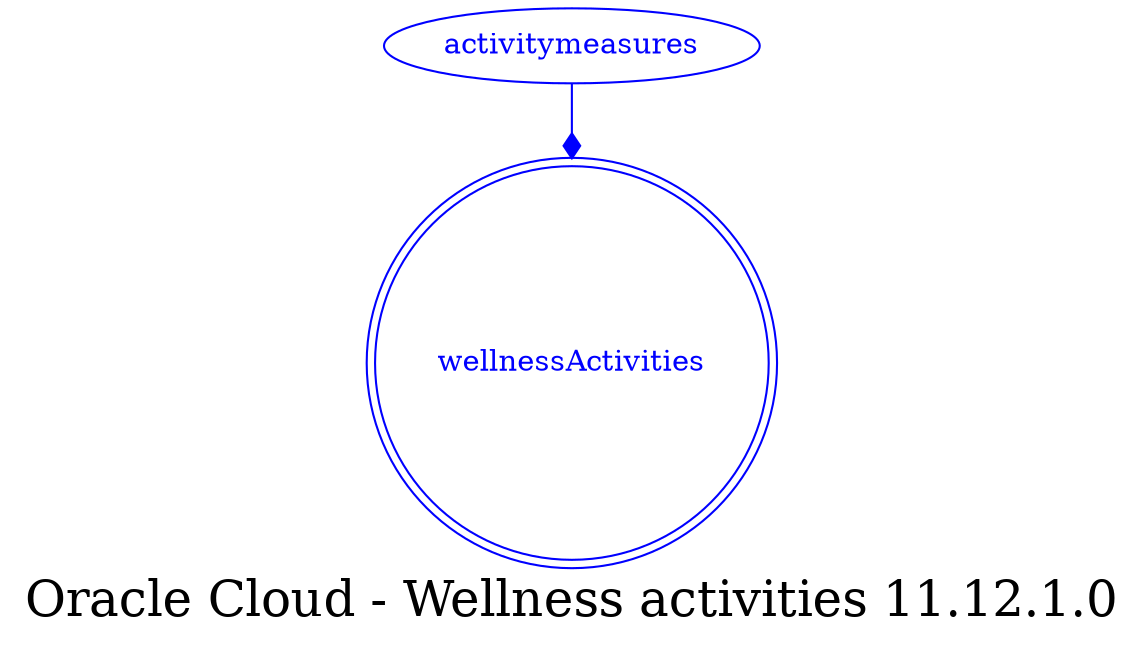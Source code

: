 digraph LexiconGraph {
graph[label="Oracle Cloud - Wellness activities 11.12.1.0", fontsize=24]
splines=true
"wellnessActivities" [color=blue, fontcolor=blue, shape=doublecircle]
"activitymeasures" -> "wellnessActivities" [color=blue, fontcolor=blue, arrowhead=diamond, arrowtail=none]
"activitymeasures" [color=blue, fontcolor=blue, shape=ellipse]
}
